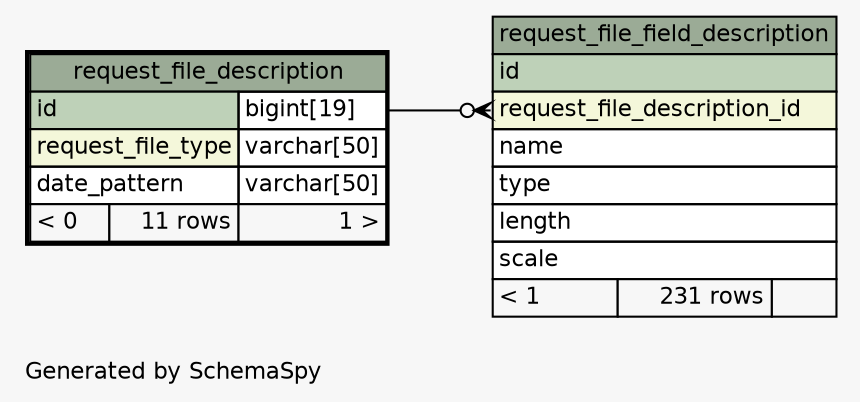 // dot 2.28.0 on Windows 7 6.1
// SchemaSpy rev 590
digraph "oneDegreeRelationshipsDiagram" {
  graph [
    rankdir="RL"
    bgcolor="#f7f7f7"
    label="\nGenerated by SchemaSpy"
    labeljust="l"
    nodesep="0.18"
    ranksep="0.46"
    fontname="Helvetica"
    fontsize="11"
  ];
  node [
    fontname="Helvetica"
    fontsize="11"
    shape="plaintext"
  ];
  edge [
    arrowsize="0.8"
  ];
  "request_file_field_description":"request_file_description_id":w -> "request_file_description":"id.type":e [arrowhead=none dir=back arrowtail=crowodot];
  "request_file_description" [
    label=<
    <TABLE BORDER="2" CELLBORDER="1" CELLSPACING="0" BGCOLOR="#ffffff">
      <TR><TD COLSPAN="3" BGCOLOR="#9bab96" ALIGN="CENTER">request_file_description</TD></TR>
      <TR><TD PORT="id" COLSPAN="2" BGCOLOR="#bed1b8" ALIGN="LEFT">id</TD><TD PORT="id.type" ALIGN="LEFT">bigint[19]</TD></TR>
      <TR><TD PORT="request_file_type" COLSPAN="2" BGCOLOR="#f4f7da" ALIGN="LEFT">request_file_type</TD><TD PORT="request_file_type.type" ALIGN="LEFT">varchar[50]</TD></TR>
      <TR><TD PORT="date_pattern" COLSPAN="2" ALIGN="LEFT">date_pattern</TD><TD PORT="date_pattern.type" ALIGN="LEFT">varchar[50]</TD></TR>
      <TR><TD ALIGN="LEFT" BGCOLOR="#f7f7f7">&lt; 0</TD><TD ALIGN="RIGHT" BGCOLOR="#f7f7f7">11 rows</TD><TD ALIGN="RIGHT" BGCOLOR="#f7f7f7">1 &gt;</TD></TR>
    </TABLE>>
    URL="request_file_description.html"
    tooltip="request_file_description"
  ];
  "request_file_field_description" [
    label=<
    <TABLE BORDER="0" CELLBORDER="1" CELLSPACING="0" BGCOLOR="#ffffff">
      <TR><TD COLSPAN="3" BGCOLOR="#9bab96" ALIGN="CENTER">request_file_field_description</TD></TR>
      <TR><TD PORT="id" COLSPAN="3" BGCOLOR="#bed1b8" ALIGN="LEFT">id</TD></TR>
      <TR><TD PORT="request_file_description_id" COLSPAN="3" BGCOLOR="#f4f7da" ALIGN="LEFT">request_file_description_id</TD></TR>
      <TR><TD PORT="name" COLSPAN="3" ALIGN="LEFT">name</TD></TR>
      <TR><TD PORT="type" COLSPAN="3" ALIGN="LEFT">type</TD></TR>
      <TR><TD PORT="length" COLSPAN="3" ALIGN="LEFT">length</TD></TR>
      <TR><TD PORT="scale" COLSPAN="3" ALIGN="LEFT">scale</TD></TR>
      <TR><TD ALIGN="LEFT" BGCOLOR="#f7f7f7">&lt; 1</TD><TD ALIGN="RIGHT" BGCOLOR="#f7f7f7">231 rows</TD><TD ALIGN="RIGHT" BGCOLOR="#f7f7f7">  </TD></TR>
    </TABLE>>
    URL="request_file_field_description.html"
    tooltip="request_file_field_description"
  ];
}
